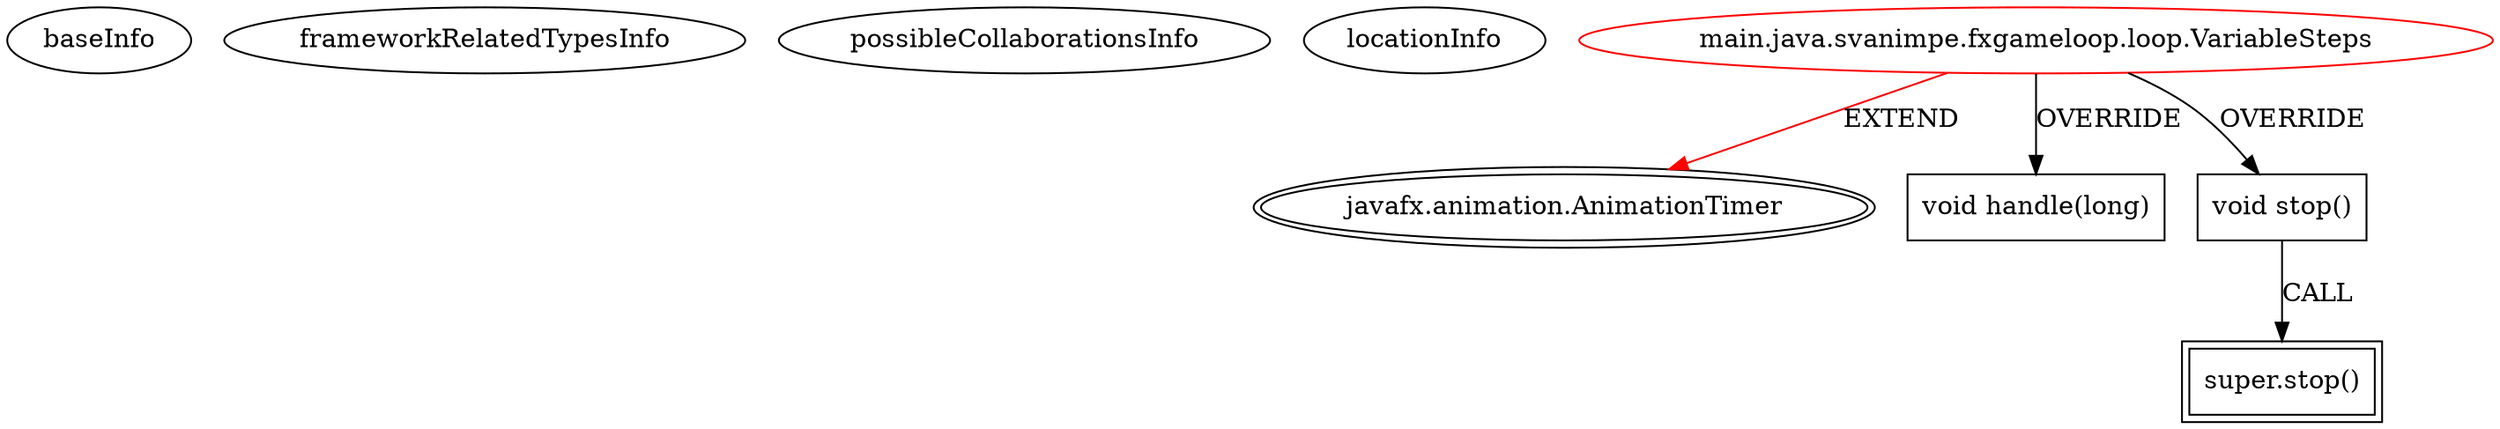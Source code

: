 digraph {
baseInfo[graphId=4404,category="extension_graph",isAnonymous=false,possibleRelation=false]
frameworkRelatedTypesInfo[0="javafx.animation.AnimationTimer"]
possibleCollaborationsInfo[]
locationInfo[projectName="svanimpe-fx-game-loops",filePath="/svanimpe-fx-game-loops/fx-game-loops-master/src/main/java/svanimpe/fxgameloop/loop/VariableSteps.java",contextSignature="VariableSteps",graphId="4404"]
0[label="main.java.svanimpe.fxgameloop.loop.VariableSteps",vertexType="ROOT_CLIENT_CLASS_DECLARATION",isFrameworkType=false,color=red]
1[label="javafx.animation.AnimationTimer",vertexType="FRAMEWORK_CLASS_TYPE",isFrameworkType=true,peripheries=2]
2[label="void handle(long)",vertexType="OVERRIDING_METHOD_DECLARATION",isFrameworkType=false,shape=box]
3[label="void stop()",vertexType="OVERRIDING_METHOD_DECLARATION",isFrameworkType=false,shape=box]
4[label="super.stop()",vertexType="SUPER_CALL",isFrameworkType=true,peripheries=2,shape=box]
0->1[label="EXTEND",color=red]
0->2[label="OVERRIDE"]
0->3[label="OVERRIDE"]
3->4[label="CALL"]
}

